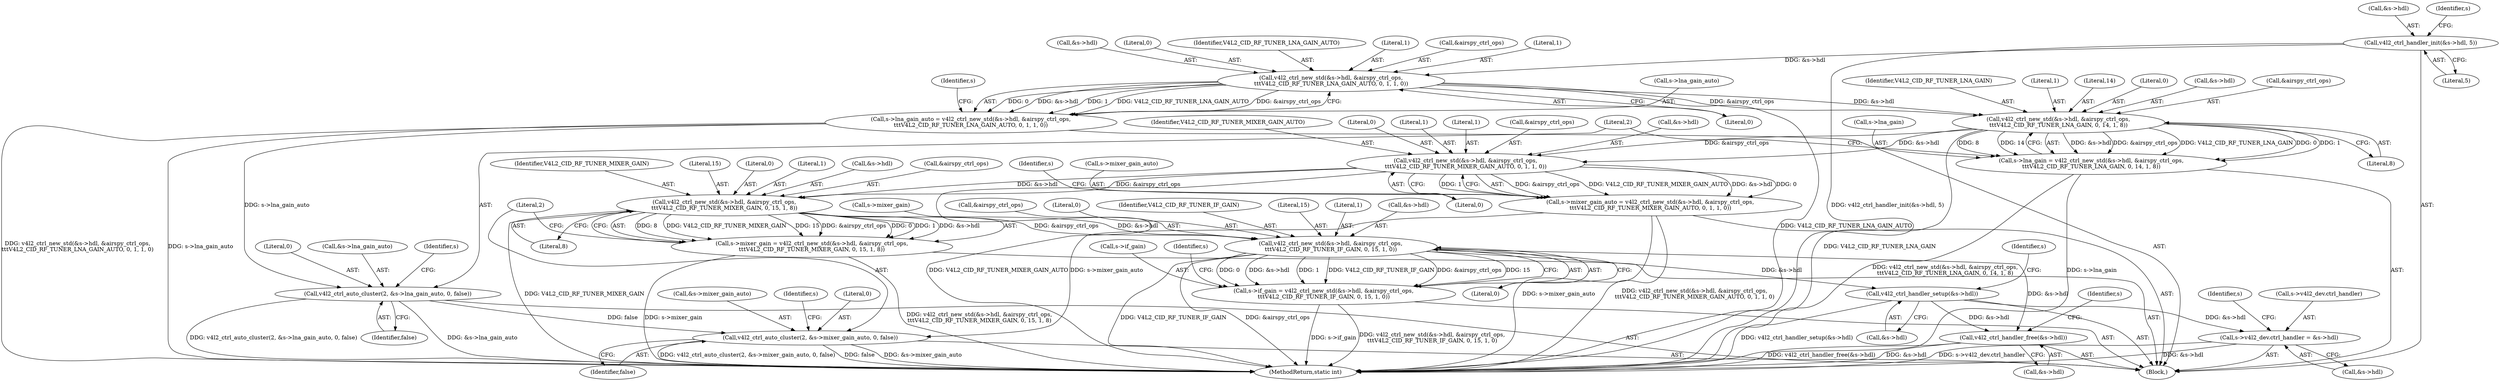 digraph "0_linux_aa93d1fee85c890a34f2510a310e55ee76a27848@pointer" {
"1000387" [label="(Call,v4l2_ctrl_handler_init(&s->hdl, 5))"];
"1000397" [label="(Call,v4l2_ctrl_new_std(&s->hdl, &airspy_ctrl_ops,\n\t\t\tV4L2_CID_RF_TUNER_LNA_GAIN_AUTO, 0, 1, 1, 0))"];
"1000393" [label="(Call,s->lna_gain_auto = v4l2_ctrl_new_std(&s->hdl, &airspy_ctrl_ops,\n\t\t\tV4L2_CID_RF_TUNER_LNA_GAIN_AUTO, 0, 1, 1, 0))"];
"1000425" [label="(Call,v4l2_ctrl_auto_cluster(2, &s->lna_gain_auto, 0, false))"];
"1000465" [label="(Call,v4l2_ctrl_auto_cluster(2, &s->mixer_gain_auto, 0, false))"];
"1000413" [label="(Call,v4l2_ctrl_new_std(&s->hdl, &airspy_ctrl_ops,\n\t\t\tV4L2_CID_RF_TUNER_LNA_GAIN, 0, 14, 1, 8))"];
"1000409" [label="(Call,s->lna_gain = v4l2_ctrl_new_std(&s->hdl, &airspy_ctrl_ops,\n\t\t\tV4L2_CID_RF_TUNER_LNA_GAIN, 0, 14, 1, 8))"];
"1000437" [label="(Call,v4l2_ctrl_new_std(&s->hdl, &airspy_ctrl_ops,\n\t\t\tV4L2_CID_RF_TUNER_MIXER_GAIN_AUTO, 0, 1, 1, 0))"];
"1000433" [label="(Call,s->mixer_gain_auto = v4l2_ctrl_new_std(&s->hdl, &airspy_ctrl_ops,\n\t\t\tV4L2_CID_RF_TUNER_MIXER_GAIN_AUTO, 0, 1, 1, 0))"];
"1000453" [label="(Call,v4l2_ctrl_new_std(&s->hdl, &airspy_ctrl_ops,\n\t\t\tV4L2_CID_RF_TUNER_MIXER_GAIN, 0, 15, 1, 8))"];
"1000449" [label="(Call,s->mixer_gain = v4l2_ctrl_new_std(&s->hdl, &airspy_ctrl_ops,\n\t\t\tV4L2_CID_RF_TUNER_MIXER_GAIN, 0, 15, 1, 8))"];
"1000477" [label="(Call,v4l2_ctrl_new_std(&s->hdl, &airspy_ctrl_ops,\n\t\t\tV4L2_CID_RF_TUNER_IF_GAIN, 0, 15, 1, 0))"];
"1000473" [label="(Call,s->if_gain = v4l2_ctrl_new_std(&s->hdl, &airspy_ctrl_ops,\n\t\t\tV4L2_CID_RF_TUNER_IF_GAIN, 0, 15, 1, 0))"];
"1000509" [label="(Call,v4l2_ctrl_handler_setup(&s->hdl))"];
"1000514" [label="(Call,s->v4l2_dev.ctrl_handler = &s->hdl)"];
"1000582" [label="(Call,v4l2_ctrl_handler_free(&s->hdl))"];
"1000432" [label="(Identifier,false)"];
"1000465" [label="(Call,v4l2_ctrl_auto_cluster(2, &s->mixer_gain_auto, 0, false))"];
"1000422" [label="(Literal,14)"];
"1000472" [label="(Identifier,false)"];
"1000404" [label="(Identifier,V4L2_CID_RF_TUNER_LNA_GAIN_AUTO)"];
"1000458" [label="(Call,&airspy_ctrl_ops)"];
"1000433" [label="(Call,s->mixer_gain_auto = v4l2_ctrl_new_std(&s->hdl, &airspy_ctrl_ops,\n\t\t\tV4L2_CID_RF_TUNER_MIXER_GAIN_AUTO, 0, 1, 1, 0))"];
"1000421" [label="(Literal,0)"];
"1000460" [label="(Identifier,V4L2_CID_RF_TUNER_MIXER_GAIN)"];
"1000478" [label="(Call,&s->hdl)"];
"1000467" [label="(Call,&s->mixer_gain_auto)"];
"1000482" [label="(Call,&airspy_ctrl_ops)"];
"1000514" [label="(Call,s->v4l2_dev.ctrl_handler = &s->hdl)"];
"1000435" [label="(Identifier,s)"];
"1000394" [label="(Call,s->lna_gain_auto)"];
"1000450" [label="(Call,s->mixer_gain)"];
"1000466" [label="(Literal,2)"];
"1000387" [label="(Call,v4l2_ctrl_handler_init(&s->hdl, 5))"];
"1000451" [label="(Identifier,s)"];
"1000449" [label="(Call,s->mixer_gain = v4l2_ctrl_new_std(&s->hdl, &airspy_ctrl_ops,\n\t\t\tV4L2_CID_RF_TUNER_MIXER_GAIN, 0, 15, 1, 8))"];
"1000462" [label="(Literal,15)"];
"1000414" [label="(Call,&s->hdl)"];
"1000447" [label="(Literal,1)"];
"1000446" [label="(Literal,1)"];
"1000509" [label="(Call,v4l2_ctrl_handler_setup(&s->hdl))"];
"1000442" [label="(Call,&airspy_ctrl_ops)"];
"1000474" [label="(Call,s->if_gain)"];
"1000408" [label="(Literal,0)"];
"1000492" [label="(Identifier,s)"];
"1000393" [label="(Call,s->lna_gain_auto = v4l2_ctrl_new_std(&s->hdl, &airspy_ctrl_ops,\n\t\t\tV4L2_CID_RF_TUNER_LNA_GAIN_AUTO, 0, 1, 1, 0))"];
"1000392" [label="(Literal,5)"];
"1000406" [label="(Literal,1)"];
"1000597" [label="(MethodReturn,static int)"];
"1000410" [label="(Call,s->lna_gain)"];
"1000448" [label="(Literal,0)"];
"1000438" [label="(Call,&s->hdl)"];
"1000510" [label="(Call,&s->hdl)"];
"1000388" [label="(Call,&s->hdl)"];
"1000431" [label="(Literal,0)"];
"1000395" [label="(Identifier,s)"];
"1000402" [label="(Call,&airspy_ctrl_ops)"];
"1000424" [label="(Literal,8)"];
"1000464" [label="(Literal,8)"];
"1000461" [label="(Literal,0)"];
"1000485" [label="(Literal,0)"];
"1000418" [label="(Call,&airspy_ctrl_ops)"];
"1000407" [label="(Literal,1)"];
"1000463" [label="(Literal,1)"];
"1000453" [label="(Call,v4l2_ctrl_new_std(&s->hdl, &airspy_ctrl_ops,\n\t\t\tV4L2_CID_RF_TUNER_MIXER_GAIN, 0, 15, 1, 8))"];
"1000444" [label="(Identifier,V4L2_CID_RF_TUNER_MIXER_GAIN_AUTO)"];
"1000590" [label="(Identifier,s)"];
"1000520" [label="(Call,&s->hdl)"];
"1000583" [label="(Call,&s->hdl)"];
"1000454" [label="(Call,&s->hdl)"];
"1000477" [label="(Call,v4l2_ctrl_new_std(&s->hdl, &airspy_ctrl_ops,\n\t\t\tV4L2_CID_RF_TUNER_IF_GAIN, 0, 15, 1, 0))"];
"1000397" [label="(Call,v4l2_ctrl_new_std(&s->hdl, &airspy_ctrl_ops,\n\t\t\tV4L2_CID_RF_TUNER_LNA_GAIN_AUTO, 0, 1, 1, 0))"];
"1000484" [label="(Identifier,V4L2_CID_RF_TUNER_IF_GAIN)"];
"1000582" [label="(Call,v4l2_ctrl_handler_free(&s->hdl))"];
"1000398" [label="(Call,&s->hdl)"];
"1000426" [label="(Literal,2)"];
"1000437" [label="(Call,v4l2_ctrl_new_std(&s->hdl, &airspy_ctrl_ops,\n\t\t\tV4L2_CID_RF_TUNER_MIXER_GAIN_AUTO, 0, 1, 1, 0))"];
"1000473" [label="(Call,s->if_gain = v4l2_ctrl_new_std(&s->hdl, &airspy_ctrl_ops,\n\t\t\tV4L2_CID_RF_TUNER_IF_GAIN, 0, 15, 1, 0))"];
"1000486" [label="(Literal,15)"];
"1000517" [label="(Identifier,s)"];
"1000405" [label="(Literal,0)"];
"1000434" [label="(Call,s->mixer_gain_auto)"];
"1000475" [label="(Identifier,s)"];
"1000471" [label="(Literal,0)"];
"1000445" [label="(Literal,0)"];
"1000527" [label="(Identifier,s)"];
"1000108" [label="(Block,)"];
"1000420" [label="(Identifier,V4L2_CID_RF_TUNER_LNA_GAIN)"];
"1000515" [label="(Call,s->v4l2_dev.ctrl_handler)"];
"1000427" [label="(Call,&s->lna_gain_auto)"];
"1000413" [label="(Call,v4l2_ctrl_new_std(&s->hdl, &airspy_ctrl_ops,\n\t\t\tV4L2_CID_RF_TUNER_LNA_GAIN, 0, 14, 1, 8))"];
"1000409" [label="(Call,s->lna_gain = v4l2_ctrl_new_std(&s->hdl, &airspy_ctrl_ops,\n\t\t\tV4L2_CID_RF_TUNER_LNA_GAIN, 0, 14, 1, 8))"];
"1000487" [label="(Literal,1)"];
"1000425" [label="(Call,v4l2_ctrl_auto_cluster(2, &s->lna_gain_auto, 0, false))"];
"1000423" [label="(Literal,1)"];
"1000411" [label="(Identifier,s)"];
"1000488" [label="(Literal,0)"];
"1000387" -> "1000108"  [label="AST: "];
"1000387" -> "1000392"  [label="CFG: "];
"1000388" -> "1000387"  [label="AST: "];
"1000392" -> "1000387"  [label="AST: "];
"1000395" -> "1000387"  [label="CFG: "];
"1000387" -> "1000597"  [label="DDG: v4l2_ctrl_handler_init(&s->hdl, 5)"];
"1000387" -> "1000397"  [label="DDG: &s->hdl"];
"1000397" -> "1000393"  [label="AST: "];
"1000397" -> "1000408"  [label="CFG: "];
"1000398" -> "1000397"  [label="AST: "];
"1000402" -> "1000397"  [label="AST: "];
"1000404" -> "1000397"  [label="AST: "];
"1000405" -> "1000397"  [label="AST: "];
"1000406" -> "1000397"  [label="AST: "];
"1000407" -> "1000397"  [label="AST: "];
"1000408" -> "1000397"  [label="AST: "];
"1000393" -> "1000397"  [label="CFG: "];
"1000397" -> "1000597"  [label="DDG: V4L2_CID_RF_TUNER_LNA_GAIN_AUTO"];
"1000397" -> "1000393"  [label="DDG: 0"];
"1000397" -> "1000393"  [label="DDG: &s->hdl"];
"1000397" -> "1000393"  [label="DDG: 1"];
"1000397" -> "1000393"  [label="DDG: V4L2_CID_RF_TUNER_LNA_GAIN_AUTO"];
"1000397" -> "1000393"  [label="DDG: &airspy_ctrl_ops"];
"1000397" -> "1000413"  [label="DDG: &s->hdl"];
"1000397" -> "1000413"  [label="DDG: &airspy_ctrl_ops"];
"1000393" -> "1000108"  [label="AST: "];
"1000394" -> "1000393"  [label="AST: "];
"1000411" -> "1000393"  [label="CFG: "];
"1000393" -> "1000597"  [label="DDG: v4l2_ctrl_new_std(&s->hdl, &airspy_ctrl_ops,\n\t\t\tV4L2_CID_RF_TUNER_LNA_GAIN_AUTO, 0, 1, 1, 0)"];
"1000393" -> "1000597"  [label="DDG: s->lna_gain_auto"];
"1000393" -> "1000425"  [label="DDG: s->lna_gain_auto"];
"1000425" -> "1000108"  [label="AST: "];
"1000425" -> "1000432"  [label="CFG: "];
"1000426" -> "1000425"  [label="AST: "];
"1000427" -> "1000425"  [label="AST: "];
"1000431" -> "1000425"  [label="AST: "];
"1000432" -> "1000425"  [label="AST: "];
"1000435" -> "1000425"  [label="CFG: "];
"1000425" -> "1000597"  [label="DDG: &s->lna_gain_auto"];
"1000425" -> "1000597"  [label="DDG: v4l2_ctrl_auto_cluster(2, &s->lna_gain_auto, 0, false)"];
"1000425" -> "1000465"  [label="DDG: false"];
"1000465" -> "1000108"  [label="AST: "];
"1000465" -> "1000472"  [label="CFG: "];
"1000466" -> "1000465"  [label="AST: "];
"1000467" -> "1000465"  [label="AST: "];
"1000471" -> "1000465"  [label="AST: "];
"1000472" -> "1000465"  [label="AST: "];
"1000475" -> "1000465"  [label="CFG: "];
"1000465" -> "1000597"  [label="DDG: v4l2_ctrl_auto_cluster(2, &s->mixer_gain_auto, 0, false)"];
"1000465" -> "1000597"  [label="DDG: false"];
"1000465" -> "1000597"  [label="DDG: &s->mixer_gain_auto"];
"1000433" -> "1000465"  [label="DDG: s->mixer_gain_auto"];
"1000413" -> "1000409"  [label="AST: "];
"1000413" -> "1000424"  [label="CFG: "];
"1000414" -> "1000413"  [label="AST: "];
"1000418" -> "1000413"  [label="AST: "];
"1000420" -> "1000413"  [label="AST: "];
"1000421" -> "1000413"  [label="AST: "];
"1000422" -> "1000413"  [label="AST: "];
"1000423" -> "1000413"  [label="AST: "];
"1000424" -> "1000413"  [label="AST: "];
"1000409" -> "1000413"  [label="CFG: "];
"1000413" -> "1000597"  [label="DDG: V4L2_CID_RF_TUNER_LNA_GAIN"];
"1000413" -> "1000409"  [label="DDG: &s->hdl"];
"1000413" -> "1000409"  [label="DDG: &airspy_ctrl_ops"];
"1000413" -> "1000409"  [label="DDG: V4L2_CID_RF_TUNER_LNA_GAIN"];
"1000413" -> "1000409"  [label="DDG: 0"];
"1000413" -> "1000409"  [label="DDG: 1"];
"1000413" -> "1000409"  [label="DDG: 8"];
"1000413" -> "1000409"  [label="DDG: 14"];
"1000413" -> "1000437"  [label="DDG: &s->hdl"];
"1000413" -> "1000437"  [label="DDG: &airspy_ctrl_ops"];
"1000409" -> "1000108"  [label="AST: "];
"1000410" -> "1000409"  [label="AST: "];
"1000426" -> "1000409"  [label="CFG: "];
"1000409" -> "1000597"  [label="DDG: v4l2_ctrl_new_std(&s->hdl, &airspy_ctrl_ops,\n\t\t\tV4L2_CID_RF_TUNER_LNA_GAIN, 0, 14, 1, 8)"];
"1000409" -> "1000597"  [label="DDG: s->lna_gain"];
"1000437" -> "1000433"  [label="AST: "];
"1000437" -> "1000448"  [label="CFG: "];
"1000438" -> "1000437"  [label="AST: "];
"1000442" -> "1000437"  [label="AST: "];
"1000444" -> "1000437"  [label="AST: "];
"1000445" -> "1000437"  [label="AST: "];
"1000446" -> "1000437"  [label="AST: "];
"1000447" -> "1000437"  [label="AST: "];
"1000448" -> "1000437"  [label="AST: "];
"1000433" -> "1000437"  [label="CFG: "];
"1000437" -> "1000597"  [label="DDG: V4L2_CID_RF_TUNER_MIXER_GAIN_AUTO"];
"1000437" -> "1000433"  [label="DDG: &airspy_ctrl_ops"];
"1000437" -> "1000433"  [label="DDG: V4L2_CID_RF_TUNER_MIXER_GAIN_AUTO"];
"1000437" -> "1000433"  [label="DDG: &s->hdl"];
"1000437" -> "1000433"  [label="DDG: 0"];
"1000437" -> "1000433"  [label="DDG: 1"];
"1000437" -> "1000453"  [label="DDG: &s->hdl"];
"1000437" -> "1000453"  [label="DDG: &airspy_ctrl_ops"];
"1000433" -> "1000108"  [label="AST: "];
"1000434" -> "1000433"  [label="AST: "];
"1000451" -> "1000433"  [label="CFG: "];
"1000433" -> "1000597"  [label="DDG: v4l2_ctrl_new_std(&s->hdl, &airspy_ctrl_ops,\n\t\t\tV4L2_CID_RF_TUNER_MIXER_GAIN_AUTO, 0, 1, 1, 0)"];
"1000433" -> "1000597"  [label="DDG: s->mixer_gain_auto"];
"1000453" -> "1000449"  [label="AST: "];
"1000453" -> "1000464"  [label="CFG: "];
"1000454" -> "1000453"  [label="AST: "];
"1000458" -> "1000453"  [label="AST: "];
"1000460" -> "1000453"  [label="AST: "];
"1000461" -> "1000453"  [label="AST: "];
"1000462" -> "1000453"  [label="AST: "];
"1000463" -> "1000453"  [label="AST: "];
"1000464" -> "1000453"  [label="AST: "];
"1000449" -> "1000453"  [label="CFG: "];
"1000453" -> "1000597"  [label="DDG: V4L2_CID_RF_TUNER_MIXER_GAIN"];
"1000453" -> "1000449"  [label="DDG: 8"];
"1000453" -> "1000449"  [label="DDG: V4L2_CID_RF_TUNER_MIXER_GAIN"];
"1000453" -> "1000449"  [label="DDG: 15"];
"1000453" -> "1000449"  [label="DDG: &airspy_ctrl_ops"];
"1000453" -> "1000449"  [label="DDG: 0"];
"1000453" -> "1000449"  [label="DDG: 1"];
"1000453" -> "1000449"  [label="DDG: &s->hdl"];
"1000453" -> "1000477"  [label="DDG: &s->hdl"];
"1000453" -> "1000477"  [label="DDG: &airspy_ctrl_ops"];
"1000449" -> "1000108"  [label="AST: "];
"1000450" -> "1000449"  [label="AST: "];
"1000466" -> "1000449"  [label="CFG: "];
"1000449" -> "1000597"  [label="DDG: s->mixer_gain"];
"1000449" -> "1000597"  [label="DDG: v4l2_ctrl_new_std(&s->hdl, &airspy_ctrl_ops,\n\t\t\tV4L2_CID_RF_TUNER_MIXER_GAIN, 0, 15, 1, 8)"];
"1000477" -> "1000473"  [label="AST: "];
"1000477" -> "1000488"  [label="CFG: "];
"1000478" -> "1000477"  [label="AST: "];
"1000482" -> "1000477"  [label="AST: "];
"1000484" -> "1000477"  [label="AST: "];
"1000485" -> "1000477"  [label="AST: "];
"1000486" -> "1000477"  [label="AST: "];
"1000487" -> "1000477"  [label="AST: "];
"1000488" -> "1000477"  [label="AST: "];
"1000473" -> "1000477"  [label="CFG: "];
"1000477" -> "1000597"  [label="DDG: V4L2_CID_RF_TUNER_IF_GAIN"];
"1000477" -> "1000597"  [label="DDG: &airspy_ctrl_ops"];
"1000477" -> "1000473"  [label="DDG: 0"];
"1000477" -> "1000473"  [label="DDG: &s->hdl"];
"1000477" -> "1000473"  [label="DDG: 1"];
"1000477" -> "1000473"  [label="DDG: V4L2_CID_RF_TUNER_IF_GAIN"];
"1000477" -> "1000473"  [label="DDG: &airspy_ctrl_ops"];
"1000477" -> "1000473"  [label="DDG: 15"];
"1000477" -> "1000509"  [label="DDG: &s->hdl"];
"1000477" -> "1000582"  [label="DDG: &s->hdl"];
"1000473" -> "1000108"  [label="AST: "];
"1000474" -> "1000473"  [label="AST: "];
"1000492" -> "1000473"  [label="CFG: "];
"1000473" -> "1000597"  [label="DDG: s->if_gain"];
"1000473" -> "1000597"  [label="DDG: v4l2_ctrl_new_std(&s->hdl, &airspy_ctrl_ops,\n\t\t\tV4L2_CID_RF_TUNER_IF_GAIN, 0, 15, 1, 0)"];
"1000509" -> "1000108"  [label="AST: "];
"1000509" -> "1000510"  [label="CFG: "];
"1000510" -> "1000509"  [label="AST: "];
"1000517" -> "1000509"  [label="CFG: "];
"1000509" -> "1000597"  [label="DDG: v4l2_ctrl_handler_setup(&s->hdl)"];
"1000509" -> "1000514"  [label="DDG: &s->hdl"];
"1000509" -> "1000582"  [label="DDG: &s->hdl"];
"1000514" -> "1000108"  [label="AST: "];
"1000514" -> "1000520"  [label="CFG: "];
"1000515" -> "1000514"  [label="AST: "];
"1000520" -> "1000514"  [label="AST: "];
"1000527" -> "1000514"  [label="CFG: "];
"1000514" -> "1000597"  [label="DDG: &s->hdl"];
"1000514" -> "1000597"  [label="DDG: s->v4l2_dev.ctrl_handler"];
"1000582" -> "1000108"  [label="AST: "];
"1000582" -> "1000583"  [label="CFG: "];
"1000583" -> "1000582"  [label="AST: "];
"1000590" -> "1000582"  [label="CFG: "];
"1000582" -> "1000597"  [label="DDG: &s->hdl"];
"1000582" -> "1000597"  [label="DDG: v4l2_ctrl_handler_free(&s->hdl)"];
}
